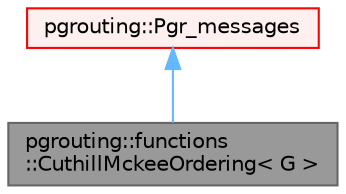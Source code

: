 digraph "pgrouting::functions::CuthillMckeeOrdering&lt; G &gt;"
{
 // LATEX_PDF_SIZE
  bgcolor="transparent";
  edge [fontname=Helvetica,fontsize=10,labelfontname=Helvetica,labelfontsize=10];
  node [fontname=Helvetica,fontsize=10,shape=box,height=0.2,width=0.4];
  Node1 [id="Node000001",label="pgrouting::functions\l::CuthillMckeeOrdering\< G \>",height=0.2,width=0.4,color="gray40", fillcolor="grey60", style="filled", fontcolor="black",tooltip=" "];
  Node2 -> Node1 [id="edge1_Node000001_Node000002",dir="back",color="steelblue1",style="solid",tooltip=" "];
  Node2 [id="Node000002",label="pgrouting::Pgr_messages",height=0.2,width=0.4,color="red", fillcolor="#FFF0F0", style="filled",URL="$classpgrouting_1_1Pgr__messages.html",tooltip=" "];
}
